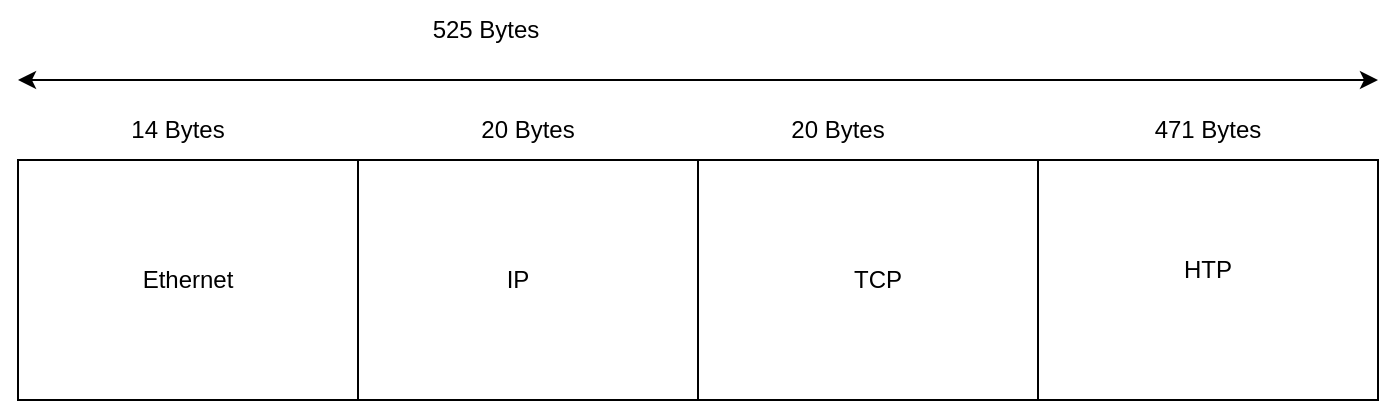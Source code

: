 <mxfile version="21.8.2" type="device">
  <diagram name="Page-1" id="AfPLBk-zhEu12GFicvC6">
    <mxGraphModel dx="1194" dy="610" grid="1" gridSize="10" guides="1" tooltips="1" connect="1" arrows="1" fold="1" page="1" pageScale="1" pageWidth="827" pageHeight="1169" math="0" shadow="0">
      <root>
        <mxCell id="0" />
        <mxCell id="1" parent="0" />
        <mxCell id="Z2VHp3H7mXWQN1uHqM-B-1" value="" style="rounded=0;whiteSpace=wrap;html=1;" vertex="1" parent="1">
          <mxGeometry x="180" y="230" width="510" height="120" as="geometry" />
        </mxCell>
        <mxCell id="Z2VHp3H7mXWQN1uHqM-B-2" value="" style="rounded=0;whiteSpace=wrap;html=1;" vertex="1" parent="1">
          <mxGeometry x="180" y="230" width="170" height="120" as="geometry" />
        </mxCell>
        <mxCell id="Z2VHp3H7mXWQN1uHqM-B-3" value="" style="rounded=0;whiteSpace=wrap;html=1;" vertex="1" parent="1">
          <mxGeometry x="350" y="230" width="170" height="120" as="geometry" />
        </mxCell>
        <mxCell id="Z2VHp3H7mXWQN1uHqM-B-4" value="" style="rounded=0;whiteSpace=wrap;html=1;" vertex="1" parent="1">
          <mxGeometry x="520" y="230" width="170" height="120" as="geometry" />
        </mxCell>
        <mxCell id="Z2VHp3H7mXWQN1uHqM-B-5" value="IP" style="text;html=1;strokeColor=none;fillColor=none;align=center;verticalAlign=middle;whiteSpace=wrap;rounded=0;" vertex="1" parent="1">
          <mxGeometry x="400" y="275" width="60" height="30" as="geometry" />
        </mxCell>
        <mxCell id="Z2VHp3H7mXWQN1uHqM-B-6" value="Ethernet" style="text;html=1;strokeColor=none;fillColor=none;align=center;verticalAlign=middle;whiteSpace=wrap;rounded=0;" vertex="1" parent="1">
          <mxGeometry x="235" y="275" width="60" height="30" as="geometry" />
        </mxCell>
        <mxCell id="Z2VHp3H7mXWQN1uHqM-B-7" value="TCP" style="text;html=1;strokeColor=none;fillColor=none;align=center;verticalAlign=middle;whiteSpace=wrap;rounded=0;" vertex="1" parent="1">
          <mxGeometry x="580" y="275" width="60" height="30" as="geometry" />
        </mxCell>
        <mxCell id="Z2VHp3H7mXWQN1uHqM-B-8" value="" style="endArrow=classic;startArrow=classic;html=1;rounded=0;" edge="1" parent="1">
          <mxGeometry width="50" height="50" relative="1" as="geometry">
            <mxPoint x="180" y="190" as="sourcePoint" />
            <mxPoint x="860" y="190" as="targetPoint" />
          </mxGeometry>
        </mxCell>
        <mxCell id="Z2VHp3H7mXWQN1uHqM-B-9" value="525 Bytes" style="text;html=1;strokeColor=none;fillColor=none;align=center;verticalAlign=middle;whiteSpace=wrap;rounded=0;" vertex="1" parent="1">
          <mxGeometry x="381" y="150" width="66" height="30" as="geometry" />
        </mxCell>
        <mxCell id="Z2VHp3H7mXWQN1uHqM-B-10" value="14 Bytes" style="text;html=1;strokeColor=none;fillColor=none;align=center;verticalAlign=middle;whiteSpace=wrap;rounded=0;" vertex="1" parent="1">
          <mxGeometry x="230" y="200" width="60" height="30" as="geometry" />
        </mxCell>
        <mxCell id="Z2VHp3H7mXWQN1uHqM-B-11" value="20 Bytes" style="text;html=1;strokeColor=none;fillColor=none;align=center;verticalAlign=middle;whiteSpace=wrap;rounded=0;" vertex="1" parent="1">
          <mxGeometry x="405" y="200" width="60" height="30" as="geometry" />
        </mxCell>
        <mxCell id="Z2VHp3H7mXWQN1uHqM-B-12" value="20 Bytes" style="text;html=1;strokeColor=none;fillColor=none;align=center;verticalAlign=middle;whiteSpace=wrap;rounded=0;" vertex="1" parent="1">
          <mxGeometry x="560" y="200" width="60" height="30" as="geometry" />
        </mxCell>
        <mxCell id="Z2VHp3H7mXWQN1uHqM-B-17" value="" style="rounded=0;whiteSpace=wrap;html=1;" vertex="1" parent="1">
          <mxGeometry x="690" y="230" width="170" height="120" as="geometry" />
        </mxCell>
        <mxCell id="Z2VHp3H7mXWQN1uHqM-B-18" value="471 Bytes" style="text;html=1;strokeColor=none;fillColor=none;align=center;verticalAlign=middle;whiteSpace=wrap;rounded=0;" vertex="1" parent="1">
          <mxGeometry x="745" y="200" width="60" height="30" as="geometry" />
        </mxCell>
        <mxCell id="Z2VHp3H7mXWQN1uHqM-B-19" value="HTP" style="text;html=1;strokeColor=none;fillColor=none;align=center;verticalAlign=middle;whiteSpace=wrap;rounded=0;" vertex="1" parent="1">
          <mxGeometry x="745" y="270" width="60" height="30" as="geometry" />
        </mxCell>
      </root>
    </mxGraphModel>
  </diagram>
</mxfile>
